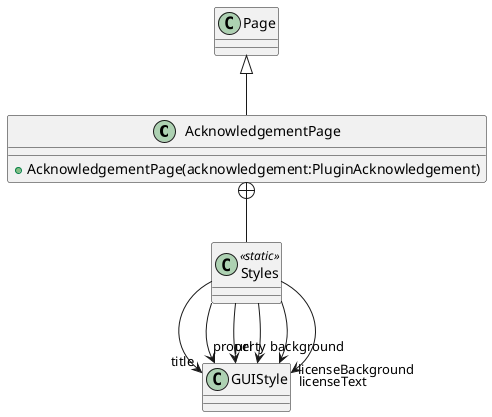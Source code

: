 @startuml
class AcknowledgementPage {
    + AcknowledgementPage(acknowledgement:PluginAcknowledgement)
}
class Styles <<static>> {
}
Page <|-- AcknowledgementPage
AcknowledgementPage +-- Styles
Styles --> "title" GUIStyle
Styles --> "property" GUIStyle
Styles --> "url" GUIStyle
Styles --> "background" GUIStyle
Styles --> "licenseBackground" GUIStyle
Styles --> "licenseText" GUIStyle
@enduml

